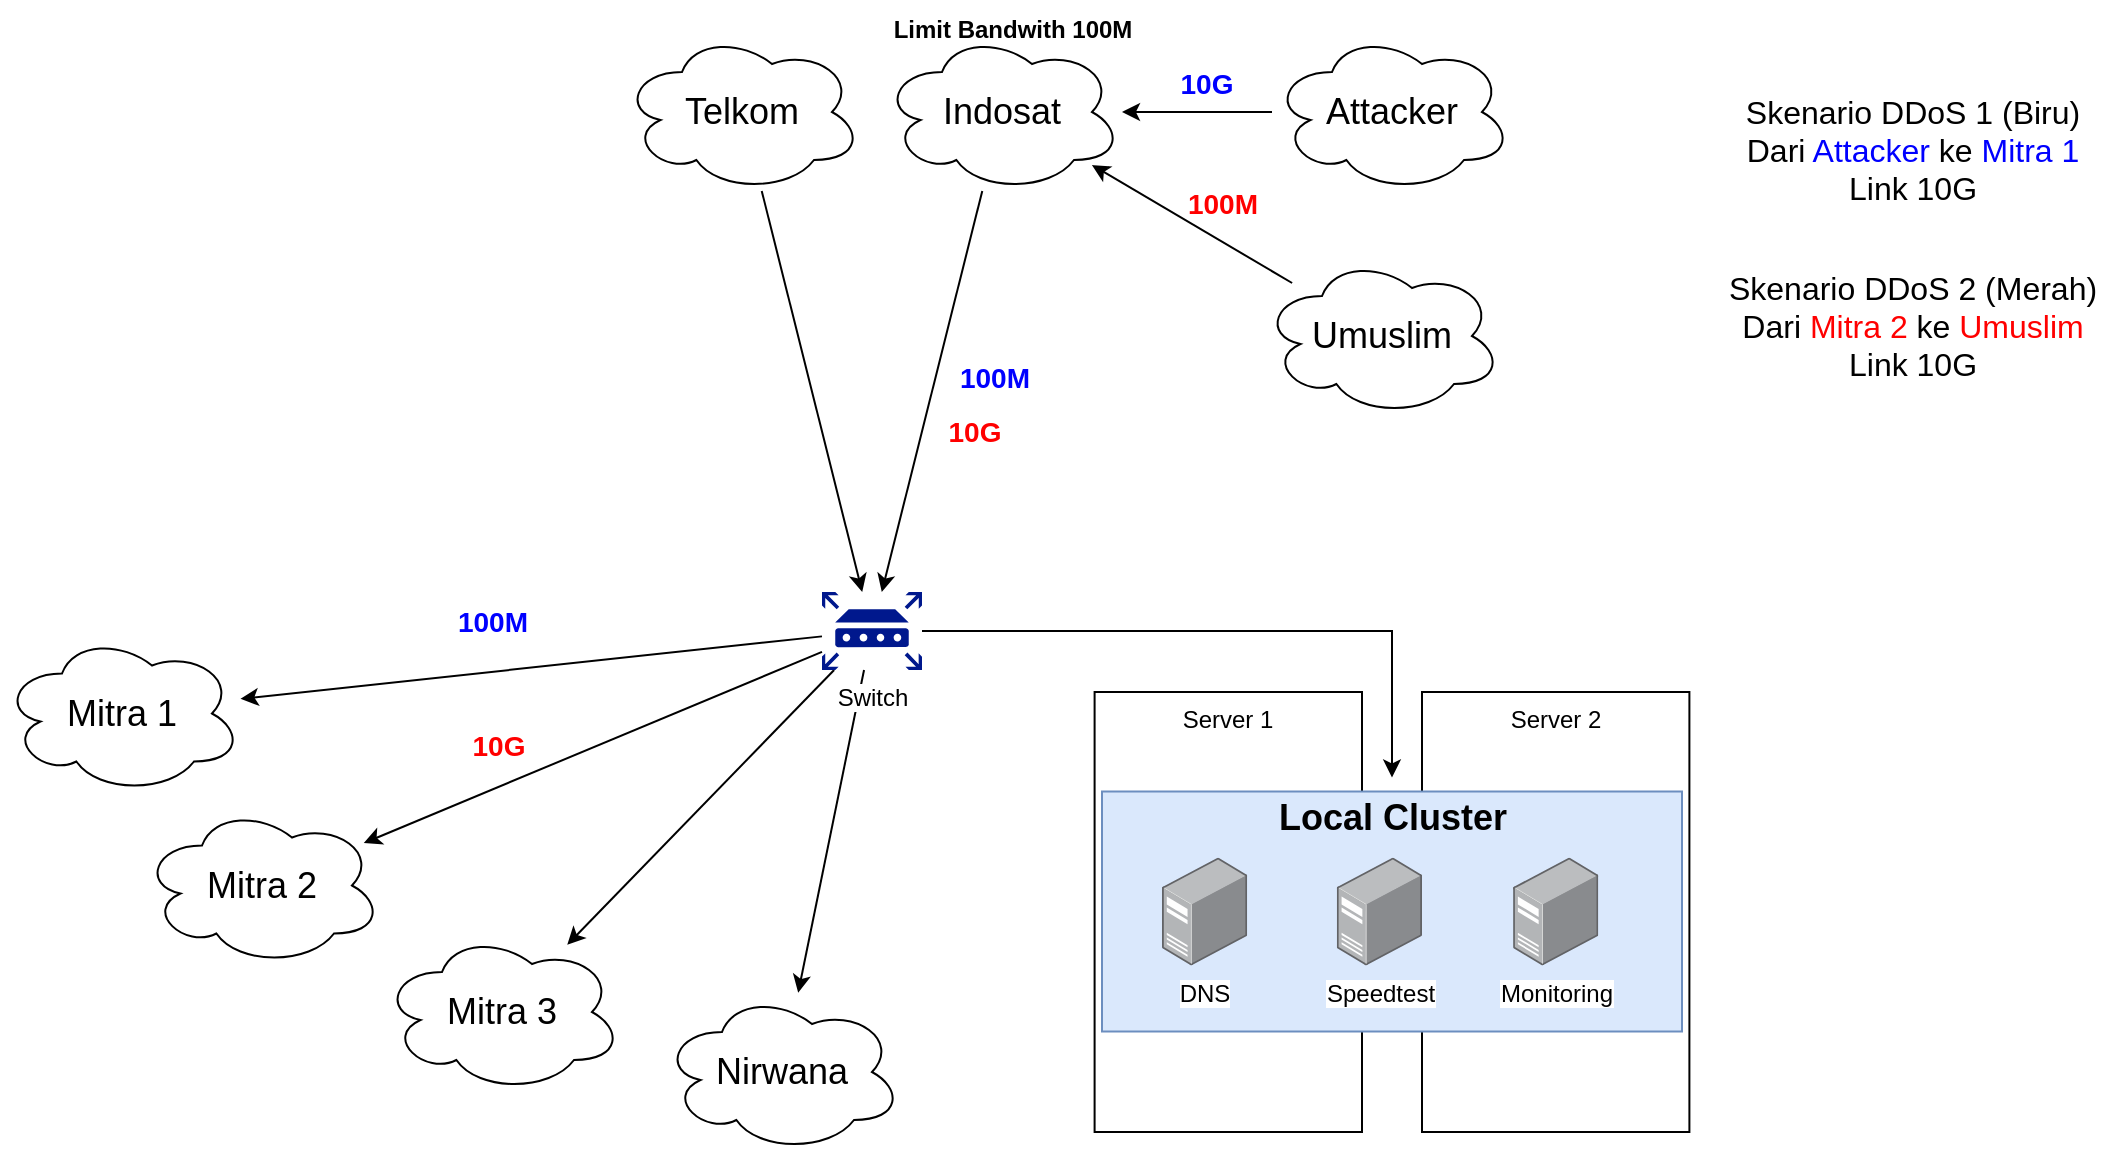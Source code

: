 <mxfile version="22.1.21" type="github" pages="4">
  <diagram name="Limit di Indosat" id="c37626ed-c26b-45fb-9056-f9ebc6bb27b6">
    <mxGraphModel dx="1386" dy="769" grid="1" gridSize="10" guides="1" tooltips="1" connect="1" arrows="1" fold="1" page="1" pageScale="1" pageWidth="1100" pageHeight="850" background="none" math="0" shadow="0">
      <root>
        <mxCell id="0" />
        <mxCell id="1" parent="0" />
        <mxCell id="oPpTGaBK3eML1RU4eXCe-38" style="rounded=0;orthogonalLoop=1;jettySize=auto;html=1;" edge="1" parent="1" source="BkrvlZMmECzdVpxc1S5i-1" target="BkrvlZMmECzdVpxc1S5i-7">
          <mxGeometry relative="1" as="geometry">
            <mxPoint x="457.609" y="288" as="targetPoint" />
          </mxGeometry>
        </mxCell>
        <mxCell id="BkrvlZMmECzdVpxc1S5i-1" value="&lt;font style=&quot;font-size: 18px;&quot;&gt;Telkom&lt;/font&gt;" style="ellipse;shape=cloud;whiteSpace=wrap;html=1;" parent="1" vertex="1">
          <mxGeometry x="340" y="125" width="120" height="80" as="geometry" />
        </mxCell>
        <mxCell id="oPpTGaBK3eML1RU4eXCe-39" style="rounded=0;orthogonalLoop=1;jettySize=auto;html=1;" edge="1" parent="1" source="BkrvlZMmECzdVpxc1S5i-2" target="BkrvlZMmECzdVpxc1S5i-7">
          <mxGeometry relative="1" as="geometry">
            <mxPoint x="472.391" y="288" as="targetPoint" />
          </mxGeometry>
        </mxCell>
        <mxCell id="BkrvlZMmECzdVpxc1S5i-2" value="&lt;font style=&quot;font-size: 18px;&quot;&gt;Indosat&lt;/font&gt;" style="ellipse;shape=cloud;whiteSpace=wrap;html=1;align=center;" parent="1" vertex="1">
          <mxGeometry x="470" y="125" width="120" height="80" as="geometry" />
        </mxCell>
        <mxCell id="oPpTGaBK3eML1RU4eXCe-28" style="edgeStyle=orthogonalEdgeStyle;rounded=0;orthogonalLoop=1;jettySize=auto;html=1;" edge="1" parent="1" source="BkrvlZMmECzdVpxc1S5i-7" target="BkrvlZMmECzdVpxc1S5i-24">
          <mxGeometry relative="1" as="geometry" />
        </mxCell>
        <mxCell id="oPpTGaBK3eML1RU4eXCe-29" style="rounded=0;orthogonalLoop=1;jettySize=auto;html=1;" edge="1" parent="1" source="BkrvlZMmECzdVpxc1S5i-7" target="BkrvlZMmECzdVpxc1S5i-25">
          <mxGeometry relative="1" as="geometry" />
        </mxCell>
        <mxCell id="oPpTGaBK3eML1RU4eXCe-30" style="rounded=0;orthogonalLoop=1;jettySize=auto;html=1;" edge="1" parent="1" source="BkrvlZMmECzdVpxc1S5i-7" target="oPpTGaBK3eML1RU4eXCe-1">
          <mxGeometry relative="1" as="geometry" />
        </mxCell>
        <mxCell id="oPpTGaBK3eML1RU4eXCe-31" style="rounded=0;orthogonalLoop=1;jettySize=auto;html=1;" edge="1" parent="1" source="BkrvlZMmECzdVpxc1S5i-7" target="BkrvlZMmECzdVpxc1S5i-26">
          <mxGeometry relative="1" as="geometry" />
        </mxCell>
        <mxCell id="oPpTGaBK3eML1RU4eXCe-32" style="rounded=0;orthogonalLoop=1;jettySize=auto;html=1;curved=0;" edge="1" parent="1" source="BkrvlZMmECzdVpxc1S5i-7">
          <mxGeometry relative="1" as="geometry">
            <mxPoint x="149.246" y="458.43" as="targetPoint" />
          </mxGeometry>
        </mxCell>
        <mxCell id="BkrvlZMmECzdVpxc1S5i-7" value="Switch" style="sketch=0;aspect=fixed;pointerEvents=1;shadow=0;dashed=0;html=1;strokeColor=none;labelPosition=center;verticalLabelPosition=bottom;verticalAlign=top;align=center;fillColor=#00188D;shape=mxgraph.mscae.enterprise.router;labelBackgroundColor=default;" parent="1" vertex="1">
          <mxGeometry x="440" y="405" width="50" height="39" as="geometry" />
        </mxCell>
        <mxCell id="BkrvlZMmECzdVpxc1S5i-25" value="&lt;font style=&quot;font-size: 18px;&quot;&gt;Nirwana&lt;/font&gt;" style="ellipse;shape=cloud;whiteSpace=wrap;html=1;" parent="1" vertex="1">
          <mxGeometry x="360" y="605" width="120" height="80" as="geometry" />
        </mxCell>
        <mxCell id="BkrvlZMmECzdVpxc1S5i-26" value="&lt;font style=&quot;font-size: 18px;&quot;&gt;Mitra 2&lt;/font&gt;" style="ellipse;shape=cloud;whiteSpace=wrap;html=1;" parent="1" vertex="1">
          <mxGeometry x="100" y="511.75" width="120" height="80" as="geometry" />
        </mxCell>
        <mxCell id="BkrvlZMmECzdVpxc1S5i-27" value="&lt;font style=&quot;font-size: 18px;&quot;&gt;Mitra 1&lt;/font&gt;" style="ellipse;shape=cloud;whiteSpace=wrap;html=1;" parent="1" vertex="1">
          <mxGeometry x="30" y="425.75" width="120" height="80" as="geometry" />
        </mxCell>
        <mxCell id="oPpTGaBK3eML1RU4eXCe-1" value="&lt;font style=&quot;font-size: 18px;&quot;&gt;Mitra 3&lt;/font&gt;" style="ellipse;shape=cloud;whiteSpace=wrap;html=1;" vertex="1" parent="1">
          <mxGeometry x="220" y="575" width="120" height="80" as="geometry" />
        </mxCell>
        <mxCell id="oPpTGaBK3eML1RU4eXCe-14" value="" style="group" vertex="1" connectable="0" parent="1">
          <mxGeometry x="576.3" y="455" width="297.4" height="220" as="geometry" />
        </mxCell>
        <mxCell id="oPpTGaBK3eML1RU4eXCe-4" value="Server 2" style="rounded=0;whiteSpace=wrap;html=1;verticalAlign=top;" vertex="1" parent="oPpTGaBK3eML1RU4eXCe-14">
          <mxGeometry x="163.7" width="133.7" height="220" as="geometry" />
        </mxCell>
        <mxCell id="oPpTGaBK3eML1RU4eXCe-3" value="Server 1" style="rounded=0;whiteSpace=wrap;html=1;verticalAlign=top;" vertex="1" parent="oPpTGaBK3eML1RU4eXCe-14">
          <mxGeometry width="133.7" height="220" as="geometry" />
        </mxCell>
        <mxCell id="oPpTGaBK3eML1RU4eXCe-12" value="" style="group" vertex="1" connectable="0" parent="oPpTGaBK3eML1RU4eXCe-14">
          <mxGeometry x="3.7" y="49.75" width="290" height="120" as="geometry" />
        </mxCell>
        <mxCell id="oPpTGaBK3eML1RU4eXCe-5" value="" style="rounded=0;whiteSpace=wrap;html=1;labelBackgroundColor=none;fillColor=#dae8fc;strokeColor=#6c8ebf;" vertex="1" parent="oPpTGaBK3eML1RU4eXCe-12">
          <mxGeometry width="290" height="120" as="geometry" />
        </mxCell>
        <mxCell id="BkrvlZMmECzdVpxc1S5i-17" value="DNS" style="image;points=[];aspect=fixed;html=1;align=center;shadow=0;dashed=0;image=img/lib/allied_telesis/computer_and_terminals/Server_Desktop.svg;labelBackgroundColor=default;" parent="oPpTGaBK3eML1RU4eXCe-12" vertex="1">
          <mxGeometry x="30" y="33" width="42.6" height="54" as="geometry" />
        </mxCell>
        <mxCell id="BkrvlZMmECzdVpxc1S5i-18" value="Speedtest" style="image;points=[];aspect=fixed;html=1;align=center;shadow=0;dashed=0;image=img/lib/allied_telesis/computer_and_terminals/Server_Desktop.svg;labelBackgroundColor=default;" parent="oPpTGaBK3eML1RU4eXCe-12" vertex="1">
          <mxGeometry x="117.4" y="33" width="42.6" height="54" as="geometry" />
        </mxCell>
        <mxCell id="BkrvlZMmECzdVpxc1S5i-32" value="Monitoring" style="image;points=[];aspect=fixed;html=1;align=center;shadow=0;dashed=0;image=img/lib/allied_telesis/computer_and_terminals/Server_Desktop.svg;labelBackgroundColor=default;" parent="oPpTGaBK3eML1RU4eXCe-12" vertex="1">
          <mxGeometry x="205.55" y="33" width="42.6" height="54" as="geometry" />
        </mxCell>
        <mxCell id="BkrvlZMmECzdVpxc1S5i-24" value="&lt;div style=&quot;font-size: 18px;&quot;&gt;Local Cluster&lt;/div&gt;" style="text;html=1;align=center;verticalAlign=middle;resizable=0;points=[];autosize=1;strokeColor=none;fillColor=none;fontSize=18;fontStyle=1" parent="oPpTGaBK3eML1RU4eXCe-12" vertex="1">
          <mxGeometry x="75" y="-7" width="140" height="40" as="geometry" />
        </mxCell>
        <mxCell id="oPpTGaBK3eML1RU4eXCe-43" style="rounded=0;orthogonalLoop=1;jettySize=auto;html=1;" edge="1" parent="1" source="oPpTGaBK3eML1RU4eXCe-35" target="BkrvlZMmECzdVpxc1S5i-2">
          <mxGeometry relative="1" as="geometry" />
        </mxCell>
        <mxCell id="oPpTGaBK3eML1RU4eXCe-35" value="&lt;span style=&quot;font-size: 18px;&quot;&gt;Umuslim&lt;/span&gt;" style="ellipse;shape=cloud;whiteSpace=wrap;html=1;align=center;" vertex="1" parent="1">
          <mxGeometry x="660" y="237" width="120" height="80" as="geometry" />
        </mxCell>
        <mxCell id="oPpTGaBK3eML1RU4eXCe-40" value="Skenario DDoS 1 (Biru)&lt;br style=&quot;font-size: 16px;&quot;&gt;Dari &lt;font color=&quot;#0000ff&quot; style=&quot;font-size: 16px;&quot;&gt;Attacker &lt;/font&gt;ke &lt;font color=&quot;#0000ff&quot; style=&quot;font-size: 16px;&quot;&gt;Mitra 1&lt;/font&gt;&lt;br style=&quot;font-size: 16px;&quot;&gt;Link 10G" style="text;html=1;align=center;verticalAlign=middle;resizable=0;points=[];autosize=1;strokeColor=none;fillColor=none;fontColor=#000000;fontSize=16;" vertex="1" parent="1">
          <mxGeometry x="890" y="149" width="190" height="70" as="geometry" />
        </mxCell>
        <mxCell id="oPpTGaBK3eML1RU4eXCe-42" style="rounded=0;orthogonalLoop=1;jettySize=auto;html=1;" edge="1" parent="1" source="oPpTGaBK3eML1RU4eXCe-41" target="BkrvlZMmECzdVpxc1S5i-2">
          <mxGeometry relative="1" as="geometry" />
        </mxCell>
        <mxCell id="oPpTGaBK3eML1RU4eXCe-41" value="&lt;span style=&quot;font-size: 18px;&quot;&gt;Attacker&lt;/span&gt;" style="ellipse;shape=cloud;whiteSpace=wrap;html=1;align=center;" vertex="1" parent="1">
          <mxGeometry x="665" y="125" width="120" height="80" as="geometry" />
        </mxCell>
        <mxCell id="oPpTGaBK3eML1RU4eXCe-44" value="Limit Bandwith 100M" style="text;html=1;align=center;verticalAlign=middle;resizable=0;points=[];autosize=1;strokeColor=none;fillColor=none;fontStyle=1;fontColor=#000000;" vertex="1" parent="1">
          <mxGeometry x="465" y="109" width="140" height="30" as="geometry" />
        </mxCell>
        <mxCell id="oPpTGaBK3eML1RU4eXCe-45" value="10G" style="text;html=1;align=center;verticalAlign=middle;resizable=0;points=[];autosize=1;strokeColor=none;fillColor=none;fontStyle=1;fontColor=#0000FF;fontSize=14;" vertex="1" parent="1">
          <mxGeometry x="607" y="136" width="50" height="30" as="geometry" />
        </mxCell>
        <mxCell id="oPpTGaBK3eML1RU4eXCe-47" value="100M" style="text;html=1;align=center;verticalAlign=middle;resizable=0;points=[];autosize=1;strokeColor=none;fillColor=none;fontStyle=1;fontColor=#0000FF;fontSize=14;" vertex="1" parent="1">
          <mxGeometry x="496" y="283" width="60" height="30" as="geometry" />
        </mxCell>
        <mxCell id="oPpTGaBK3eML1RU4eXCe-49" value="100M" style="text;html=1;align=center;verticalAlign=middle;resizable=0;points=[];autosize=1;strokeColor=none;fillColor=none;fontStyle=1;fontColor=#0000FF;fontSize=14;" vertex="1" parent="1">
          <mxGeometry x="245" y="405" width="60" height="30" as="geometry" />
        </mxCell>
        <mxCell id="oPpTGaBK3eML1RU4eXCe-50" value="&lt;font color=&quot;#000000&quot; style=&quot;font-size: 16px;&quot;&gt;Skenario DDoS 2 (Merah)&lt;br style=&quot;font-size: 16px;&quot;&gt;Dari &lt;/font&gt;Mitra 2 &lt;font color=&quot;#000000&quot; style=&quot;font-size: 16px;&quot;&gt;ke &lt;/font&gt;Umuslim&lt;br style=&quot;font-size: 16px;&quot;&gt;&lt;font color=&quot;#000000&quot; style=&quot;font-size: 16px;&quot;&gt;Link 10G&lt;/font&gt;" style="text;html=1;align=center;verticalAlign=middle;resizable=0;points=[];autosize=1;strokeColor=none;fillColor=none;fontColor=#FF0000;fontSize=16;" vertex="1" parent="1">
          <mxGeometry x="880" y="237" width="210" height="70" as="geometry" />
        </mxCell>
        <mxCell id="oPpTGaBK3eML1RU4eXCe-51" value="10G" style="text;html=1;align=center;verticalAlign=middle;resizable=0;points=[];autosize=1;strokeColor=none;fillColor=none;fontStyle=1;fontColor=#FF0000;fontSize=14;" vertex="1" parent="1">
          <mxGeometry x="253" y="467" width="50" height="30" as="geometry" />
        </mxCell>
        <mxCell id="oPpTGaBK3eML1RU4eXCe-54" value="10G" style="text;html=1;align=center;verticalAlign=middle;resizable=0;points=[];autosize=1;strokeColor=none;fillColor=none;fontStyle=1;fontColor=#FF0000;fontSize=14;" vertex="1" parent="1">
          <mxGeometry x="491" y="310" width="50" height="30" as="geometry" />
        </mxCell>
        <mxCell id="oPpTGaBK3eML1RU4eXCe-55" value="100M" style="text;html=1;align=center;verticalAlign=middle;resizable=0;points=[];autosize=1;strokeColor=none;fillColor=none;fontStyle=1;fontColor=#FF0000;fontSize=14;" vertex="1" parent="1">
          <mxGeometry x="610" y="196" width="60" height="30" as="geometry" />
        </mxCell>
      </root>
    </mxGraphModel>
  </diagram>
  <diagram name="Limit di Core dan Indosat" id="zq9paqHE8ffZtaMoLrXr">
    <mxGraphModel dx="1386" dy="769" grid="1" gridSize="10" guides="1" tooltips="1" connect="1" arrows="1" fold="1" page="1" pageScale="1" pageWidth="1100" pageHeight="850" background="none" math="0" shadow="0">
      <root>
        <mxCell id="XivIqaK0VBNO0A1KYekP-0" />
        <mxCell id="XivIqaK0VBNO0A1KYekP-1" parent="XivIqaK0VBNO0A1KYekP-0" />
        <mxCell id="XivIqaK0VBNO0A1KYekP-2" style="rounded=0;orthogonalLoop=1;jettySize=auto;html=1;" edge="1" parent="XivIqaK0VBNO0A1KYekP-1" source="XivIqaK0VBNO0A1KYekP-3" target="XivIqaK0VBNO0A1KYekP-26">
          <mxGeometry relative="1" as="geometry" />
        </mxCell>
        <mxCell id="XivIqaK0VBNO0A1KYekP-3" value="&lt;font style=&quot;font-size: 18px;&quot;&gt;Telkom&lt;/font&gt;" style="ellipse;shape=cloud;whiteSpace=wrap;html=1;" vertex="1" parent="XivIqaK0VBNO0A1KYekP-1">
          <mxGeometry x="340" y="96" width="120" height="80" as="geometry" />
        </mxCell>
        <mxCell id="XivIqaK0VBNO0A1KYekP-4" style="rounded=0;orthogonalLoop=1;jettySize=auto;html=1;" edge="1" parent="XivIqaK0VBNO0A1KYekP-1" source="XivIqaK0VBNO0A1KYekP-5" target="XivIqaK0VBNO0A1KYekP-26">
          <mxGeometry relative="1" as="geometry" />
        </mxCell>
        <mxCell id="XivIqaK0VBNO0A1KYekP-5" value="&lt;font style=&quot;font-size: 18px;&quot;&gt;Indosat&lt;/font&gt;" style="ellipse;shape=cloud;whiteSpace=wrap;html=1;align=center;" vertex="1" parent="XivIqaK0VBNO0A1KYekP-1">
          <mxGeometry x="470" y="96" width="120" height="80" as="geometry" />
        </mxCell>
        <mxCell id="XivIqaK0VBNO0A1KYekP-6" style="edgeStyle=orthogonalEdgeStyle;rounded=0;orthogonalLoop=1;jettySize=auto;html=1;" edge="1" parent="XivIqaK0VBNO0A1KYekP-1" source="XivIqaK0VBNO0A1KYekP-11" target="XivIqaK0VBNO0A1KYekP-24">
          <mxGeometry relative="1" as="geometry" />
        </mxCell>
        <mxCell id="XivIqaK0VBNO0A1KYekP-7" style="rounded=0;orthogonalLoop=1;jettySize=auto;html=1;" edge="1" parent="XivIqaK0VBNO0A1KYekP-1" source="XivIqaK0VBNO0A1KYekP-11" target="XivIqaK0VBNO0A1KYekP-12">
          <mxGeometry relative="1" as="geometry" />
        </mxCell>
        <mxCell id="XivIqaK0VBNO0A1KYekP-8" style="rounded=0;orthogonalLoop=1;jettySize=auto;html=1;" edge="1" parent="XivIqaK0VBNO0A1KYekP-1" source="XivIqaK0VBNO0A1KYekP-11" target="XivIqaK0VBNO0A1KYekP-15">
          <mxGeometry relative="1" as="geometry" />
        </mxCell>
        <mxCell id="XivIqaK0VBNO0A1KYekP-9" style="rounded=0;orthogonalLoop=1;jettySize=auto;html=1;" edge="1" parent="XivIqaK0VBNO0A1KYekP-1" source="XivIqaK0VBNO0A1KYekP-11" target="XivIqaK0VBNO0A1KYekP-13">
          <mxGeometry relative="1" as="geometry" />
        </mxCell>
        <mxCell id="XivIqaK0VBNO0A1KYekP-10" style="rounded=0;orthogonalLoop=1;jettySize=auto;html=1;curved=0;" edge="1" parent="XivIqaK0VBNO0A1KYekP-1" source="XivIqaK0VBNO0A1KYekP-11" target="XivIqaK0VBNO0A1KYekP-14">
          <mxGeometry relative="1" as="geometry" />
        </mxCell>
        <mxCell id="XivIqaK0VBNO0A1KYekP-11" value="Switch" style="sketch=0;aspect=fixed;pointerEvents=1;shadow=0;dashed=0;html=1;strokeColor=none;labelPosition=center;verticalLabelPosition=bottom;verticalAlign=top;align=center;fillColor=#00188D;shape=mxgraph.mscae.enterprise.router;labelBackgroundColor=default;" vertex="1" parent="XivIqaK0VBNO0A1KYekP-1">
          <mxGeometry x="440" y="450" width="50" height="39" as="geometry" />
        </mxCell>
        <mxCell id="XivIqaK0VBNO0A1KYekP-12" value="&lt;font style=&quot;font-size: 18px;&quot;&gt;Nirwana&lt;/font&gt;" style="ellipse;shape=cloud;whiteSpace=wrap;html=1;" vertex="1" parent="XivIqaK0VBNO0A1KYekP-1">
          <mxGeometry x="360" y="650" width="120" height="80" as="geometry" />
        </mxCell>
        <mxCell id="XivIqaK0VBNO0A1KYekP-13" value="&lt;font style=&quot;font-size: 18px;&quot;&gt;Mitra 2&lt;/font&gt;" style="ellipse;shape=cloud;whiteSpace=wrap;html=1;" vertex="1" parent="XivIqaK0VBNO0A1KYekP-1">
          <mxGeometry x="100" y="556.75" width="120" height="80" as="geometry" />
        </mxCell>
        <mxCell id="XivIqaK0VBNO0A1KYekP-14" value="&lt;font style=&quot;font-size: 18px;&quot;&gt;Mitra 1&lt;/font&gt;" style="ellipse;shape=cloud;whiteSpace=wrap;html=1;" vertex="1" parent="XivIqaK0VBNO0A1KYekP-1">
          <mxGeometry x="30" y="469.75" width="120" height="80" as="geometry" />
        </mxCell>
        <mxCell id="XivIqaK0VBNO0A1KYekP-15" value="&lt;font style=&quot;font-size: 18px;&quot;&gt;Mitra 3&lt;/font&gt;" style="ellipse;shape=cloud;whiteSpace=wrap;html=1;" vertex="1" parent="XivIqaK0VBNO0A1KYekP-1">
          <mxGeometry x="220" y="620" width="120" height="80" as="geometry" />
        </mxCell>
        <mxCell id="XivIqaK0VBNO0A1KYekP-16" value="" style="group" vertex="1" connectable="0" parent="XivIqaK0VBNO0A1KYekP-1">
          <mxGeometry x="576.3" y="500" width="297.4" height="220" as="geometry" />
        </mxCell>
        <mxCell id="XivIqaK0VBNO0A1KYekP-17" value="Server 2" style="rounded=0;whiteSpace=wrap;html=1;verticalAlign=top;" vertex="1" parent="XivIqaK0VBNO0A1KYekP-16">
          <mxGeometry x="163.7" width="133.7" height="220" as="geometry" />
        </mxCell>
        <mxCell id="XivIqaK0VBNO0A1KYekP-18" value="Server 1" style="rounded=0;whiteSpace=wrap;html=1;verticalAlign=top;" vertex="1" parent="XivIqaK0VBNO0A1KYekP-16">
          <mxGeometry width="133.7" height="220" as="geometry" />
        </mxCell>
        <mxCell id="XivIqaK0VBNO0A1KYekP-19" value="" style="group" vertex="1" connectable="0" parent="XivIqaK0VBNO0A1KYekP-16">
          <mxGeometry x="3.7" y="49.75" width="290" height="120" as="geometry" />
        </mxCell>
        <mxCell id="XivIqaK0VBNO0A1KYekP-20" value="" style="rounded=0;whiteSpace=wrap;html=1;labelBackgroundColor=none;fillColor=#dae8fc;strokeColor=#6c8ebf;" vertex="1" parent="XivIqaK0VBNO0A1KYekP-19">
          <mxGeometry width="290" height="120" as="geometry" />
        </mxCell>
        <mxCell id="XivIqaK0VBNO0A1KYekP-21" value="DNS" style="image;points=[];aspect=fixed;html=1;align=center;shadow=0;dashed=0;image=img/lib/allied_telesis/computer_and_terminals/Server_Desktop.svg;labelBackgroundColor=default;" vertex="1" parent="XivIqaK0VBNO0A1KYekP-19">
          <mxGeometry x="30" y="33" width="42.6" height="54" as="geometry" />
        </mxCell>
        <mxCell id="XivIqaK0VBNO0A1KYekP-22" value="Speedtest" style="image;points=[];aspect=fixed;html=1;align=center;shadow=0;dashed=0;image=img/lib/allied_telesis/computer_and_terminals/Server_Desktop.svg;labelBackgroundColor=default;" vertex="1" parent="XivIqaK0VBNO0A1KYekP-19">
          <mxGeometry x="117.4" y="33" width="42.6" height="54" as="geometry" />
        </mxCell>
        <mxCell id="XivIqaK0VBNO0A1KYekP-23" value="Monitoring" style="image;points=[];aspect=fixed;html=1;align=center;shadow=0;dashed=0;image=img/lib/allied_telesis/computer_and_terminals/Server_Desktop.svg;labelBackgroundColor=default;" vertex="1" parent="XivIqaK0VBNO0A1KYekP-19">
          <mxGeometry x="205.55" y="33" width="42.6" height="54" as="geometry" />
        </mxCell>
        <mxCell id="XivIqaK0VBNO0A1KYekP-24" value="&lt;div style=&quot;font-size: 18px;&quot;&gt;Local Cluster&lt;/div&gt;" style="text;html=1;align=center;verticalAlign=middle;resizable=0;points=[];autosize=1;strokeColor=none;fillColor=none;fontSize=18;fontStyle=1" vertex="1" parent="XivIqaK0VBNO0A1KYekP-19">
          <mxGeometry x="75" y="-7" width="140" height="40" as="geometry" />
        </mxCell>
        <mxCell id="XivIqaK0VBNO0A1KYekP-25" style="rounded=0;orthogonalLoop=1;jettySize=auto;html=1;" edge="1" parent="XivIqaK0VBNO0A1KYekP-1" source="XivIqaK0VBNO0A1KYekP-26" target="XivIqaK0VBNO0A1KYekP-11">
          <mxGeometry relative="1" as="geometry" />
        </mxCell>
        <mxCell id="XivIqaK0VBNO0A1KYekP-26" value="Core" style="sketch=0;aspect=fixed;pointerEvents=1;shadow=0;dashed=0;html=1;strokeColor=none;labelPosition=center;verticalLabelPosition=bottom;verticalAlign=top;align=center;fillColor=#00188D;shape=mxgraph.mscae.enterprise.router;labelBackgroundColor=default;" vertex="1" parent="XivIqaK0VBNO0A1KYekP-1">
          <mxGeometry x="440" y="288" width="50" height="39" as="geometry" />
        </mxCell>
        <mxCell id="XivIqaK0VBNO0A1KYekP-27" style="rounded=0;orthogonalLoop=1;jettySize=auto;html=1;" edge="1" parent="XivIqaK0VBNO0A1KYekP-1" source="XivIqaK0VBNO0A1KYekP-28" target="XivIqaK0VBNO0A1KYekP-5">
          <mxGeometry relative="1" as="geometry" />
        </mxCell>
        <mxCell id="XivIqaK0VBNO0A1KYekP-28" value="&lt;span style=&quot;font-size: 18px;&quot;&gt;Umuslim&lt;/span&gt;" style="ellipse;shape=cloud;whiteSpace=wrap;html=1;align=center;" vertex="1" parent="XivIqaK0VBNO0A1KYekP-1">
          <mxGeometry x="660" y="208" width="120" height="80" as="geometry" />
        </mxCell>
        <mxCell id="XivIqaK0VBNO0A1KYekP-29" value="Skenario DDoS 1 (Biru)&lt;br style=&quot;font-size: 16px;&quot;&gt;Dari &lt;font color=&quot;#0000ff&quot; style=&quot;font-size: 16px;&quot;&gt;Attacker &lt;/font&gt;ke &lt;font color=&quot;#0000ff&quot; style=&quot;font-size: 16px;&quot;&gt;Mitra 1&lt;/font&gt;&lt;br style=&quot;font-size: 16px;&quot;&gt;Link 10G" style="text;html=1;align=center;verticalAlign=middle;resizable=0;points=[];autosize=1;strokeColor=none;fillColor=none;fontColor=#000000;fontSize=16;" vertex="1" parent="XivIqaK0VBNO0A1KYekP-1">
          <mxGeometry x="890" y="120" width="190" height="70" as="geometry" />
        </mxCell>
        <mxCell id="XivIqaK0VBNO0A1KYekP-30" style="rounded=0;orthogonalLoop=1;jettySize=auto;html=1;" edge="1" parent="XivIqaK0VBNO0A1KYekP-1" source="XivIqaK0VBNO0A1KYekP-31" target="XivIqaK0VBNO0A1KYekP-5">
          <mxGeometry relative="1" as="geometry" />
        </mxCell>
        <mxCell id="XivIqaK0VBNO0A1KYekP-31" value="&lt;span style=&quot;font-size: 18px;&quot;&gt;Attacker&lt;/span&gt;" style="ellipse;shape=cloud;whiteSpace=wrap;html=1;align=center;" vertex="1" parent="XivIqaK0VBNO0A1KYekP-1">
          <mxGeometry x="665" y="96" width="120" height="80" as="geometry" />
        </mxCell>
        <mxCell id="XivIqaK0VBNO0A1KYekP-32" value="Limit Bandwith 100M" style="text;html=1;align=center;verticalAlign=middle;resizable=0;points=[];autosize=1;strokeColor=none;fillColor=none;fontStyle=1;fontColor=#000000;" vertex="1" parent="XivIqaK0VBNO0A1KYekP-1">
          <mxGeometry x="464" y="78" width="140" height="30" as="geometry" />
        </mxCell>
        <mxCell id="XivIqaK0VBNO0A1KYekP-33" value="10G" style="text;html=1;align=center;verticalAlign=middle;resizable=0;points=[];autosize=1;strokeColor=none;fillColor=none;fontStyle=1;fontColor=#0000FF;fontSize=14;" vertex="1" parent="XivIqaK0VBNO0A1KYekP-1">
          <mxGeometry x="607" y="107" width="50" height="30" as="geometry" />
        </mxCell>
        <mxCell id="XivIqaK0VBNO0A1KYekP-34" value="100M" style="text;html=1;align=center;verticalAlign=middle;resizable=0;points=[];autosize=1;strokeColor=none;fillColor=none;fontStyle=1;fontColor=#0000FF;fontSize=14;" vertex="1" parent="XivIqaK0VBNO0A1KYekP-1">
          <mxGeometry x="500" y="200" width="60" height="30" as="geometry" />
        </mxCell>
        <mxCell id="XivIqaK0VBNO0A1KYekP-35" value="100M" style="text;html=1;align=center;verticalAlign=middle;resizable=0;points=[];autosize=1;strokeColor=none;fillColor=none;fontStyle=1;fontColor=#0000FF;fontSize=14;" vertex="1" parent="XivIqaK0VBNO0A1KYekP-1">
          <mxGeometry x="460" y="360" width="60" height="30" as="geometry" />
        </mxCell>
        <mxCell id="XivIqaK0VBNO0A1KYekP-36" value="100M" style="text;html=1;align=center;verticalAlign=middle;resizable=0;points=[];autosize=1;strokeColor=none;fillColor=none;fontStyle=1;fontColor=#0000FF;fontSize=14;" vertex="1" parent="XivIqaK0VBNO0A1KYekP-1">
          <mxGeometry x="245" y="450" width="60" height="30" as="geometry" />
        </mxCell>
        <mxCell id="XivIqaK0VBNO0A1KYekP-37" value="&lt;font color=&quot;#000000&quot; style=&quot;font-size: 16px;&quot;&gt;Skenario DDoS 2 (Merah)&lt;br style=&quot;font-size: 16px;&quot;&gt;Dari &lt;/font&gt;Mitra 2 &lt;font color=&quot;#000000&quot; style=&quot;font-size: 16px;&quot;&gt;ke &lt;/font&gt;Umuslim&lt;br style=&quot;font-size: 16px;&quot;&gt;&lt;font color=&quot;#000000&quot; style=&quot;font-size: 16px;&quot;&gt;Link 10G&lt;/font&gt;" style="text;html=1;align=center;verticalAlign=middle;resizable=0;points=[];autosize=1;strokeColor=none;fillColor=none;fontColor=#FF0000;fontSize=16;" vertex="1" parent="XivIqaK0VBNO0A1KYekP-1">
          <mxGeometry x="880" y="208" width="210" height="70" as="geometry" />
        </mxCell>
        <mxCell id="XivIqaK0VBNO0A1KYekP-38" value="10G" style="text;html=1;align=center;verticalAlign=middle;resizable=0;points=[];autosize=1;strokeColor=none;fillColor=none;fontStyle=1;fontColor=#FF0000;fontSize=14;" vertex="1" parent="XivIqaK0VBNO0A1KYekP-1">
          <mxGeometry x="252" y="515" width="50" height="30" as="geometry" />
        </mxCell>
        <mxCell id="XivIqaK0VBNO0A1KYekP-39" value="10G" style="text;html=1;align=center;verticalAlign=middle;resizable=0;points=[];autosize=1;strokeColor=none;fillColor=none;fontStyle=1;fontColor=#FF0000;fontSize=14;" vertex="1" parent="XivIqaK0VBNO0A1KYekP-1">
          <mxGeometry x="462" y="383" width="50" height="30" as="geometry" />
        </mxCell>
        <mxCell id="XivIqaK0VBNO0A1KYekP-40" value="100M" style="text;html=1;align=center;verticalAlign=middle;resizable=0;points=[];autosize=1;strokeColor=none;fillColor=none;fontStyle=1;fontColor=#FF0000;fontSize=14;" vertex="1" parent="XivIqaK0VBNO0A1KYekP-1">
          <mxGeometry x="497" y="222" width="60" height="30" as="geometry" />
        </mxCell>
        <mxCell id="XivIqaK0VBNO0A1KYekP-41" value="100M" style="text;html=1;align=center;verticalAlign=middle;resizable=0;points=[];autosize=1;strokeColor=none;fillColor=none;fontStyle=1;fontColor=#FF0000;fontSize=14;" vertex="1" parent="XivIqaK0VBNO0A1KYekP-1">
          <mxGeometry x="610" y="167" width="60" height="30" as="geometry" />
        </mxCell>
        <mxCell id="AaQxUhjnXCRwoQY31rXA-0" value="Limit Bandwith 100M" style="text;html=1;align=center;verticalAlign=middle;resizable=0;points=[];autosize=1;strokeColor=none;fillColor=none;fontStyle=1;fontColor=#000000;labelBackgroundColor=default;" vertex="1" parent="XivIqaK0VBNO0A1KYekP-1">
          <mxGeometry x="395" y="252" width="140" height="30" as="geometry" />
        </mxCell>
      </root>
    </mxGraphModel>
  </diagram>
  <diagram name="Edge" id="Kyqvqx2GjlxFbZ1qqgxF">
    <mxGraphModel dx="1386" dy="769" grid="1" gridSize="10" guides="1" tooltips="1" connect="1" arrows="1" fold="1" page="1" pageScale="1" pageWidth="1100" pageHeight="850" background="none" math="0" shadow="0">
      <root>
        <mxCell id="--azSBsd09tLa3iYy8j7-0" />
        <mxCell id="--azSBsd09tLa3iYy8j7-1" parent="--azSBsd09tLa3iYy8j7-0" />
        <mxCell id="--azSBsd09tLa3iYy8j7-2" style="rounded=0;orthogonalLoop=1;jettySize=auto;html=1;" edge="1" parent="--azSBsd09tLa3iYy8j7-1" source="--azSBsd09tLa3iYy8j7-3" target="--azSBsd09tLa3iYy8j7-11">
          <mxGeometry relative="1" as="geometry">
            <mxPoint x="457.609" y="288" as="targetPoint" />
          </mxGeometry>
        </mxCell>
        <mxCell id="--azSBsd09tLa3iYy8j7-3" value="&lt;font style=&quot;font-size: 18px;&quot;&gt;Telkom&lt;/font&gt;" style="ellipse;shape=cloud;whiteSpace=wrap;html=1;" vertex="1" parent="--azSBsd09tLa3iYy8j7-1">
          <mxGeometry x="340" y="96" width="120" height="80" as="geometry" />
        </mxCell>
        <mxCell id="--azSBsd09tLa3iYy8j7-4" style="rounded=0;orthogonalLoop=1;jettySize=auto;html=1;" edge="1" parent="--azSBsd09tLa3iYy8j7-1" source="--azSBsd09tLa3iYy8j7-5" target="--azSBsd09tLa3iYy8j7-11">
          <mxGeometry relative="1" as="geometry">
            <mxPoint x="472.391" y="288" as="targetPoint" />
          </mxGeometry>
        </mxCell>
        <mxCell id="--azSBsd09tLa3iYy8j7-5" value="&lt;font style=&quot;font-size: 18px;&quot;&gt;Indosat&lt;/font&gt;" style="ellipse;shape=cloud;whiteSpace=wrap;html=1;align=center;" vertex="1" parent="--azSBsd09tLa3iYy8j7-1">
          <mxGeometry x="470" y="96" width="120" height="80" as="geometry" />
        </mxCell>
        <mxCell id="--azSBsd09tLa3iYy8j7-6" style="edgeStyle=orthogonalEdgeStyle;rounded=0;orthogonalLoop=1;jettySize=auto;html=1;" edge="1" parent="--azSBsd09tLa3iYy8j7-1" source="--azSBsd09tLa3iYy8j7-11" target="--azSBsd09tLa3iYy8j7-24">
          <mxGeometry relative="1" as="geometry" />
        </mxCell>
        <mxCell id="--azSBsd09tLa3iYy8j7-7" style="rounded=0;orthogonalLoop=1;jettySize=auto;html=1;" edge="1" parent="--azSBsd09tLa3iYy8j7-1" source="--azSBsd09tLa3iYy8j7-11" target="--azSBsd09tLa3iYy8j7-12">
          <mxGeometry relative="1" as="geometry" />
        </mxCell>
        <mxCell id="--azSBsd09tLa3iYy8j7-8" style="rounded=0;orthogonalLoop=1;jettySize=auto;html=1;" edge="1" parent="--azSBsd09tLa3iYy8j7-1" source="--azSBsd09tLa3iYy8j7-11" target="--azSBsd09tLa3iYy8j7-15">
          <mxGeometry relative="1" as="geometry" />
        </mxCell>
        <mxCell id="--azSBsd09tLa3iYy8j7-9" style="rounded=0;orthogonalLoop=1;jettySize=auto;html=1;" edge="1" parent="--azSBsd09tLa3iYy8j7-1" source="--azSBsd09tLa3iYy8j7-11" target="--azSBsd09tLa3iYy8j7-13">
          <mxGeometry relative="1" as="geometry" />
        </mxCell>
        <mxCell id="--azSBsd09tLa3iYy8j7-10" style="rounded=0;orthogonalLoop=1;jettySize=auto;html=1;curved=0;" edge="1" parent="--azSBsd09tLa3iYy8j7-1" source="--azSBsd09tLa3iYy8j7-11" target="--azSBsd09tLa3iYy8j7-14">
          <mxGeometry relative="1" as="geometry" />
        </mxCell>
        <mxCell id="--azSBsd09tLa3iYy8j7-11" value="Lenovo" style="sketch=0;aspect=fixed;pointerEvents=1;shadow=0;dashed=0;html=1;strokeColor=none;labelPosition=center;verticalLabelPosition=bottom;verticalAlign=top;align=center;fillColor=#00188D;shape=mxgraph.mscae.enterprise.router;labelBackgroundColor=default;" vertex="1" parent="--azSBsd09tLa3iYy8j7-1">
          <mxGeometry x="440" y="367" width="50" height="39" as="geometry" />
        </mxCell>
        <mxCell id="--azSBsd09tLa3iYy8j7-12" value="&lt;font style=&quot;font-size: 18px;&quot;&gt;Nirwana&lt;/font&gt;" style="ellipse;shape=cloud;whiteSpace=wrap;html=1;" vertex="1" parent="--azSBsd09tLa3iYy8j7-1">
          <mxGeometry x="360" y="567" width="120" height="80" as="geometry" />
        </mxCell>
        <mxCell id="--azSBsd09tLa3iYy8j7-13" value="&lt;font style=&quot;font-size: 18px;&quot;&gt;Mitra 2&lt;/font&gt;" style="ellipse;shape=cloud;whiteSpace=wrap;html=1;" vertex="1" parent="--azSBsd09tLa3iYy8j7-1">
          <mxGeometry x="100" y="473.75" width="120" height="80" as="geometry" />
        </mxCell>
        <mxCell id="--azSBsd09tLa3iYy8j7-14" value="&lt;font style=&quot;font-size: 18px;&quot;&gt;Mitra 1&lt;/font&gt;" style="ellipse;shape=cloud;whiteSpace=wrap;html=1;" vertex="1" parent="--azSBsd09tLa3iYy8j7-1">
          <mxGeometry x="30" y="386.75" width="120" height="80" as="geometry" />
        </mxCell>
        <mxCell id="--azSBsd09tLa3iYy8j7-15" value="&lt;font style=&quot;font-size: 18px;&quot;&gt;Mitra 3&lt;/font&gt;" style="ellipse;shape=cloud;whiteSpace=wrap;html=1;" vertex="1" parent="--azSBsd09tLa3iYy8j7-1">
          <mxGeometry x="220" y="537" width="120" height="80" as="geometry" />
        </mxCell>
        <mxCell id="--azSBsd09tLa3iYy8j7-16" value="" style="group" vertex="1" connectable="0" parent="--azSBsd09tLa3iYy8j7-1">
          <mxGeometry x="576.3" y="417" width="297.4" height="220" as="geometry" />
        </mxCell>
        <mxCell id="--azSBsd09tLa3iYy8j7-17" value="Server 2" style="rounded=0;whiteSpace=wrap;html=1;verticalAlign=top;" vertex="1" parent="--azSBsd09tLa3iYy8j7-16">
          <mxGeometry x="163.7" width="133.7" height="220" as="geometry" />
        </mxCell>
        <mxCell id="--azSBsd09tLa3iYy8j7-18" value="Server 1" style="rounded=0;whiteSpace=wrap;html=1;verticalAlign=top;" vertex="1" parent="--azSBsd09tLa3iYy8j7-16">
          <mxGeometry width="133.7" height="220" as="geometry" />
        </mxCell>
        <mxCell id="--azSBsd09tLa3iYy8j7-19" value="" style="group" vertex="1" connectable="0" parent="--azSBsd09tLa3iYy8j7-16">
          <mxGeometry x="3.7" y="49.75" width="290" height="120" as="geometry" />
        </mxCell>
        <mxCell id="--azSBsd09tLa3iYy8j7-20" value="" style="rounded=0;whiteSpace=wrap;html=1;labelBackgroundColor=none;fillColor=#dae8fc;strokeColor=#6c8ebf;" vertex="1" parent="--azSBsd09tLa3iYy8j7-19">
          <mxGeometry width="290" height="120" as="geometry" />
        </mxCell>
        <mxCell id="--azSBsd09tLa3iYy8j7-21" value="DNS" style="image;points=[];aspect=fixed;html=1;align=center;shadow=0;dashed=0;image=img/lib/allied_telesis/computer_and_terminals/Server_Desktop.svg;labelBackgroundColor=default;" vertex="1" parent="--azSBsd09tLa3iYy8j7-19">
          <mxGeometry x="30" y="33" width="42.6" height="54" as="geometry" />
        </mxCell>
        <mxCell id="--azSBsd09tLa3iYy8j7-22" value="Speedtest" style="image;points=[];aspect=fixed;html=1;align=center;shadow=0;dashed=0;image=img/lib/allied_telesis/computer_and_terminals/Server_Desktop.svg;labelBackgroundColor=default;" vertex="1" parent="--azSBsd09tLa3iYy8j7-19">
          <mxGeometry x="117.4" y="33" width="42.6" height="54" as="geometry" />
        </mxCell>
        <mxCell id="--azSBsd09tLa3iYy8j7-23" value="Monitoring" style="image;points=[];aspect=fixed;html=1;align=center;shadow=0;dashed=0;image=img/lib/allied_telesis/computer_and_terminals/Server_Desktop.svg;labelBackgroundColor=default;" vertex="1" parent="--azSBsd09tLa3iYy8j7-19">
          <mxGeometry x="205.55" y="33" width="42.6" height="54" as="geometry" />
        </mxCell>
        <mxCell id="--azSBsd09tLa3iYy8j7-24" value="&lt;div style=&quot;font-size: 18px;&quot;&gt;Local Cluster&lt;/div&gt;" style="text;html=1;align=center;verticalAlign=middle;resizable=0;points=[];autosize=1;strokeColor=none;fillColor=none;fontSize=18;fontStyle=1" vertex="1" parent="--azSBsd09tLa3iYy8j7-19">
          <mxGeometry x="75" y="-7" width="140" height="40" as="geometry" />
        </mxCell>
        <mxCell id="--azSBsd09tLa3iYy8j7-27" style="rounded=0;orthogonalLoop=1;jettySize=auto;html=1;" edge="1" parent="--azSBsd09tLa3iYy8j7-1" source="--azSBsd09tLa3iYy8j7-28" target="--azSBsd09tLa3iYy8j7-5">
          <mxGeometry relative="1" as="geometry" />
        </mxCell>
        <mxCell id="--azSBsd09tLa3iYy8j7-28" value="&lt;span style=&quot;font-size: 18px;&quot;&gt;Umuslim&lt;/span&gt;" style="ellipse;shape=cloud;whiteSpace=wrap;html=1;align=center;" vertex="1" parent="--azSBsd09tLa3iYy8j7-1">
          <mxGeometry x="660" y="208" width="120" height="80" as="geometry" />
        </mxCell>
        <mxCell id="--azSBsd09tLa3iYy8j7-29" value="Skenario DDoS 1 (Biru)&lt;br style=&quot;font-size: 16px;&quot;&gt;Dari &lt;font color=&quot;#0000ff&quot; style=&quot;font-size: 16px;&quot;&gt;Attacker &lt;/font&gt;ke &lt;font color=&quot;#0000ff&quot; style=&quot;font-size: 16px;&quot;&gt;Mitra 1&lt;/font&gt;&lt;br style=&quot;font-size: 16px;&quot;&gt;Link 10G" style="text;html=1;align=center;verticalAlign=middle;resizable=0;points=[];autosize=1;strokeColor=none;fillColor=none;fontColor=#000000;fontSize=16;" vertex="1" parent="--azSBsd09tLa3iYy8j7-1">
          <mxGeometry x="890" y="120" width="190" height="70" as="geometry" />
        </mxCell>
        <mxCell id="--azSBsd09tLa3iYy8j7-30" style="rounded=0;orthogonalLoop=1;jettySize=auto;html=1;" edge="1" parent="--azSBsd09tLa3iYy8j7-1" source="--azSBsd09tLa3iYy8j7-31" target="--azSBsd09tLa3iYy8j7-5">
          <mxGeometry relative="1" as="geometry" />
        </mxCell>
        <mxCell id="--azSBsd09tLa3iYy8j7-31" value="&lt;span style=&quot;font-size: 18px;&quot;&gt;Attacker&lt;/span&gt;" style="ellipse;shape=cloud;whiteSpace=wrap;html=1;align=center;" vertex="1" parent="--azSBsd09tLa3iYy8j7-1">
          <mxGeometry x="665" y="96" width="120" height="80" as="geometry" />
        </mxCell>
        <mxCell id="--azSBsd09tLa3iYy8j7-32" value="Limit Bandwith Download 100M" style="text;html=1;align=center;verticalAlign=middle;resizable=0;points=[];autosize=1;strokeColor=none;fillColor=none;fontStyle=1;fontColor=#000000;" vertex="1" parent="--azSBsd09tLa3iYy8j7-1">
          <mxGeometry x="434" y="78" width="200" height="30" as="geometry" />
        </mxCell>
        <mxCell id="--azSBsd09tLa3iYy8j7-33" value="10G" style="text;html=1;align=center;verticalAlign=middle;resizable=0;points=[];autosize=1;strokeColor=none;fillColor=none;fontStyle=1;fontColor=#0000FF;fontSize=14;" vertex="1" parent="--azSBsd09tLa3iYy8j7-1">
          <mxGeometry x="607" y="107" width="50" height="30" as="geometry" />
        </mxCell>
        <mxCell id="--azSBsd09tLa3iYy8j7-34" value="100M" style="text;html=1;align=center;verticalAlign=middle;resizable=0;points=[];autosize=1;strokeColor=none;fillColor=none;fontStyle=1;fontColor=#0000FF;fontSize=14;" vertex="1" parent="--azSBsd09tLa3iYy8j7-1">
          <mxGeometry x="490" y="236" width="60" height="30" as="geometry" />
        </mxCell>
        <mxCell id="--azSBsd09tLa3iYy8j7-36" value="100M" style="text;html=1;align=center;verticalAlign=middle;resizable=0;points=[];autosize=1;strokeColor=none;fillColor=none;fontStyle=1;fontColor=#0000FF;fontSize=14;" vertex="1" parent="--azSBsd09tLa3iYy8j7-1">
          <mxGeometry x="247" y="371.5" width="60" height="30" as="geometry" />
        </mxCell>
        <mxCell id="--azSBsd09tLa3iYy8j7-37" value="&lt;font color=&quot;#000000&quot; style=&quot;font-size: 16px;&quot;&gt;Skenario DDoS 2 (Merah)&lt;br style=&quot;font-size: 16px;&quot;&gt;Dari &lt;/font&gt;Mitra 2 &lt;font color=&quot;#000000&quot; style=&quot;font-size: 16px;&quot;&gt;ke &lt;/font&gt;Umuslim&lt;br style=&quot;font-size: 16px;&quot;&gt;&lt;font color=&quot;#000000&quot; style=&quot;font-size: 16px;&quot;&gt;Link 10G&lt;/font&gt;" style="text;html=1;align=center;verticalAlign=middle;resizable=0;points=[];autosize=1;strokeColor=none;fillColor=none;fontColor=#FF0000;fontSize=16;" vertex="1" parent="--azSBsd09tLa3iYy8j7-1">
          <mxGeometry x="880" y="208" width="210" height="70" as="geometry" />
        </mxCell>
        <mxCell id="--azSBsd09tLa3iYy8j7-38" value="10G" style="text;html=1;align=center;verticalAlign=middle;resizable=0;points=[];autosize=1;strokeColor=none;fillColor=none;fontStyle=1;fontColor=#FF0000;fontSize=14;" vertex="1" parent="--azSBsd09tLa3iYy8j7-1">
          <mxGeometry x="252" y="432" width="50" height="30" as="geometry" />
        </mxCell>
        <mxCell id="--azSBsd09tLa3iYy8j7-40" value="100M" style="text;html=1;align=center;verticalAlign=middle;resizable=0;points=[];autosize=1;strokeColor=none;fillColor=none;fontStyle=1;fontColor=#FF0000;fontSize=14;" vertex="1" parent="--azSBsd09tLa3iYy8j7-1">
          <mxGeometry x="487" y="258" width="60" height="30" as="geometry" />
        </mxCell>
        <mxCell id="--azSBsd09tLa3iYy8j7-41" value="100M" style="text;html=1;align=center;verticalAlign=middle;resizable=0;points=[];autosize=1;strokeColor=none;fillColor=none;fontStyle=1;fontColor=#FF0000;fontSize=14;" vertex="1" parent="--azSBsd09tLa3iYy8j7-1">
          <mxGeometry x="610" y="167" width="60" height="30" as="geometry" />
        </mxCell>
        <mxCell id="5d7r6ZGVPz0Iy3H4YWvn-1" value="Limit Bandwith Upload 100M" style="text;html=1;align=center;verticalAlign=middle;resizable=0;points=[];autosize=1;strokeColor=none;fillColor=none;fontStyle=1;fontColor=#000000;" vertex="1" parent="--azSBsd09tLa3iYy8j7-1">
          <mxGeometry x="370.0" y="320" width="190" height="30" as="geometry" />
        </mxCell>
      </root>
    </mxGraphModel>
  </diagram>
  <diagram name="Final" id="InaOLM_KZeGNMSXDmmch">
    <mxGraphModel dx="1434" dy="907" grid="1" gridSize="10" guides="1" tooltips="1" connect="1" arrows="1" fold="1" page="1" pageScale="1" pageWidth="1100" pageHeight="850" background="none" math="0" shadow="0">
      <root>
        <mxCell id="U_vxb_qKIQLkwh_uipqH-0" />
        <mxCell id="U_vxb_qKIQLkwh_uipqH-1" parent="U_vxb_qKIQLkwh_uipqH-0" />
        <mxCell id="U_vxb_qKIQLkwh_uipqH-2" style="rounded=0;orthogonalLoop=1;jettySize=auto;html=1;" edge="1" parent="U_vxb_qKIQLkwh_uipqH-1" source="U_vxb_qKIQLkwh_uipqH-3" target="U_vxb_qKIQLkwh_uipqH-11">
          <mxGeometry relative="1" as="geometry">
            <mxPoint x="457.609" y="288" as="targetPoint" />
          </mxGeometry>
        </mxCell>
        <mxCell id="U_vxb_qKIQLkwh_uipqH-3" value="&lt;font style=&quot;font-size: 18px;&quot;&gt;Telkom&lt;/font&gt;" style="ellipse;shape=cloud;whiteSpace=wrap;html=1;" vertex="1" parent="U_vxb_qKIQLkwh_uipqH-1">
          <mxGeometry x="680" y="110" width="120" height="80" as="geometry" />
        </mxCell>
        <mxCell id="U_vxb_qKIQLkwh_uipqH-4" style="rounded=0;orthogonalLoop=1;jettySize=auto;html=1;" edge="1" parent="U_vxb_qKIQLkwh_uipqH-1" source="U_vxb_qKIQLkwh_uipqH-5" target="U_vxb_qKIQLkwh_uipqH-11">
          <mxGeometry relative="1" as="geometry">
            <mxPoint x="472.391" y="288" as="targetPoint" />
          </mxGeometry>
        </mxCell>
        <mxCell id="U_vxb_qKIQLkwh_uipqH-5" value="&lt;font style=&quot;font-size: 18px;&quot;&gt;Indosat&lt;/font&gt;" style="ellipse;shape=cloud;whiteSpace=wrap;html=1;align=center;" vertex="1" parent="U_vxb_qKIQLkwh_uipqH-1">
          <mxGeometry x="810" y="110" width="120" height="80" as="geometry" />
        </mxCell>
        <mxCell id="U_vxb_qKIQLkwh_uipqH-7" style="rounded=0;orthogonalLoop=1;jettySize=auto;html=1;" edge="1" parent="U_vxb_qKIQLkwh_uipqH-1" source="U_vxb_qKIQLkwh_uipqH-11" target="U_vxb_qKIQLkwh_uipqH-12">
          <mxGeometry relative="1" as="geometry" />
        </mxCell>
        <mxCell id="U_vxb_qKIQLkwh_uipqH-9" style="rounded=0;orthogonalLoop=1;jettySize=auto;html=1;" edge="1" parent="U_vxb_qKIQLkwh_uipqH-1" source="U_vxb_qKIQLkwh_uipqH-11" target="U_vxb_qKIQLkwh_uipqH-13">
          <mxGeometry relative="1" as="geometry" />
        </mxCell>
        <mxCell id="U_vxb_qKIQLkwh_uipqH-10" style="rounded=0;orthogonalLoop=1;jettySize=auto;html=1;curved=0;" edge="1" parent="U_vxb_qKIQLkwh_uipqH-1" source="U_vxb_qKIQLkwh_uipqH-11" target="U_vxb_qKIQLkwh_uipqH-14">
          <mxGeometry relative="1" as="geometry" />
        </mxCell>
        <mxCell id="E2_EfIQQgcdJctsbrCXg-1" style="edgeStyle=orthogonalEdgeStyle;rounded=0;orthogonalLoop=1;jettySize=auto;html=1;" edge="1" parent="U_vxb_qKIQLkwh_uipqH-1" source="U_vxb_qKIQLkwh_uipqH-11" target="E2_EfIQQgcdJctsbrCXg-0">
          <mxGeometry relative="1" as="geometry" />
        </mxCell>
        <mxCell id="E2_EfIQQgcdJctsbrCXg-12" style="rounded=0;orthogonalLoop=1;jettySize=auto;html=1;" edge="1" parent="U_vxb_qKIQLkwh_uipqH-1" source="U_vxb_qKIQLkwh_uipqH-11" target="E2_EfIQQgcdJctsbrCXg-11">
          <mxGeometry relative="1" as="geometry" />
        </mxCell>
        <mxCell id="E2_EfIQQgcdJctsbrCXg-14" style="rounded=0;orthogonalLoop=1;jettySize=auto;html=1;" edge="1" parent="U_vxb_qKIQLkwh_uipqH-1" source="U_vxb_qKIQLkwh_uipqH-11" target="E2_EfIQQgcdJctsbrCXg-13">
          <mxGeometry relative="1" as="geometry" />
        </mxCell>
        <mxCell id="U_vxb_qKIQLkwh_uipqH-11" value="Lenovo" style="sketch=0;aspect=fixed;pointerEvents=1;shadow=0;dashed=0;html=1;strokeColor=none;labelPosition=center;verticalLabelPosition=bottom;verticalAlign=top;align=center;fillColor=#00188D;shape=mxgraph.mscae.enterprise.router;labelBackgroundColor=default;" vertex="1" parent="U_vxb_qKIQLkwh_uipqH-1">
          <mxGeometry x="440" y="367" width="50" height="39" as="geometry" />
        </mxCell>
        <mxCell id="U_vxb_qKIQLkwh_uipqH-12" value="&lt;font style=&quot;font-size: 18px;&quot;&gt;Nirwana&lt;/font&gt;" style="ellipse;shape=cloud;whiteSpace=wrap;html=1;" vertex="1" parent="U_vxb_qKIQLkwh_uipqH-1">
          <mxGeometry x="60" y="326" width="120" height="80" as="geometry" />
        </mxCell>
        <mxCell id="U_vxb_qKIQLkwh_uipqH-13" value="&lt;span style=&quot;font-size: 18px;&quot;&gt;Umuslim&lt;/span&gt;" style="ellipse;shape=cloud;whiteSpace=wrap;html=1;" vertex="1" parent="U_vxb_qKIQLkwh_uipqH-1">
          <mxGeometry x="60" y="230" width="120" height="80" as="geometry" />
        </mxCell>
        <mxCell id="U_vxb_qKIQLkwh_uipqH-14" value="&lt;font style=&quot;font-size: 18px;&quot;&gt;Afdhal&lt;/font&gt;" style="ellipse;shape=cloud;whiteSpace=wrap;html=1;" vertex="1" parent="U_vxb_qKIQLkwh_uipqH-1">
          <mxGeometry x="60" y="150" width="120" height="80" as="geometry" />
        </mxCell>
        <mxCell id="E2_EfIQQgcdJctsbrCXg-9" style="rounded=0;orthogonalLoop=1;jettySize=auto;html=1;" edge="1" parent="U_vxb_qKIQLkwh_uipqH-1" source="E2_EfIQQgcdJctsbrCXg-0" target="E2_EfIQQgcdJctsbrCXg-8">
          <mxGeometry relative="1" as="geometry" />
        </mxCell>
        <mxCell id="E2_EfIQQgcdJctsbrCXg-10" style="rounded=0;orthogonalLoop=1;jettySize=auto;html=1;" edge="1" parent="U_vxb_qKIQLkwh_uipqH-1" source="E2_EfIQQgcdJctsbrCXg-0" target="E2_EfIQQgcdJctsbrCXg-7">
          <mxGeometry relative="1" as="geometry" />
        </mxCell>
        <mxCell id="E2_EfIQQgcdJctsbrCXg-0" value="CRS Switch" style="sketch=0;aspect=fixed;pointerEvents=1;shadow=0;dashed=0;html=1;strokeColor=none;labelPosition=center;verticalLabelPosition=bottom;verticalAlign=top;align=center;fillColor=#00188D;shape=mxgraph.mscae.enterprise.router;labelBackgroundColor=default;" vertex="1" parent="U_vxb_qKIQLkwh_uipqH-1">
          <mxGeometry x="610" y="460" width="50" height="39" as="geometry" />
        </mxCell>
        <mxCell id="E2_EfIQQgcdJctsbrCXg-6" style="rounded=0;orthogonalLoop=1;jettySize=auto;html=1;" edge="1" parent="U_vxb_qKIQLkwh_uipqH-1" source="E2_EfIQQgcdJctsbrCXg-3" target="E2_EfIQQgcdJctsbrCXg-0">
          <mxGeometry relative="1" as="geometry" />
        </mxCell>
        <mxCell id="E2_EfIQQgcdJctsbrCXg-3" value="&lt;span style=&quot;font-size: 18px;&quot;&gt;Ummah&lt;/span&gt;" style="ellipse;shape=cloud;whiteSpace=wrap;html=1;" vertex="1" parent="U_vxb_qKIQLkwh_uipqH-1">
          <mxGeometry x="530" y="590" width="120" height="80" as="geometry" />
        </mxCell>
        <mxCell id="E2_EfIQQgcdJctsbrCXg-5" style="rounded=0;orthogonalLoop=1;jettySize=auto;html=1;" edge="1" parent="U_vxb_qKIQLkwh_uipqH-1" source="E2_EfIQQgcdJctsbrCXg-4" target="E2_EfIQQgcdJctsbrCXg-0">
          <mxGeometry relative="1" as="geometry" />
        </mxCell>
        <mxCell id="E2_EfIQQgcdJctsbrCXg-4" value="&lt;font style=&quot;font-size: 18px;&quot;&gt;Muchtar&lt;/font&gt;" style="ellipse;shape=cloud;whiteSpace=wrap;html=1;" vertex="1" parent="U_vxb_qKIQLkwh_uipqH-1">
          <mxGeometry x="660" y="590" width="120" height="80" as="geometry" />
        </mxCell>
        <mxCell id="E2_EfIQQgcdJctsbrCXg-7" value="&lt;font style=&quot;font-size: 18px;&quot;&gt;Abu Dhabi&lt;/font&gt;" style="ellipse;shape=cloud;whiteSpace=wrap;html=1;" vertex="1" parent="U_vxb_qKIQLkwh_uipqH-1">
          <mxGeometry x="830" y="487" width="120" height="80" as="geometry" />
        </mxCell>
        <mxCell id="E2_EfIQQgcdJctsbrCXg-8" value="&lt;font style=&quot;font-size: 18px;&quot;&gt;Habibie&lt;/font&gt;" style="ellipse;shape=cloud;whiteSpace=wrap;html=1;" vertex="1" parent="U_vxb_qKIQLkwh_uipqH-1">
          <mxGeometry x="780" y="560" width="120" height="80" as="geometry" />
        </mxCell>
        <mxCell id="E2_EfIQQgcdJctsbrCXg-11" value="&lt;font style=&quot;font-size: 18px;&quot;&gt;Server 40G&lt;/font&gt;" style="ellipse;shape=cloud;whiteSpace=wrap;html=1;" vertex="1" parent="U_vxb_qKIQLkwh_uipqH-1">
          <mxGeometry x="270" y="520" width="120" height="80" as="geometry" />
        </mxCell>
        <mxCell id="E2_EfIQQgcdJctsbrCXg-13" value="&lt;font style=&quot;font-size: 18px;&quot;&gt;Gerai LAN10G&lt;/font&gt;" style="ellipse;shape=cloud;whiteSpace=wrap;html=1;" vertex="1" parent="U_vxb_qKIQLkwh_uipqH-1">
          <mxGeometry x="150" y="510" width="120" height="80" as="geometry" />
        </mxCell>
      </root>
    </mxGraphModel>
  </diagram>
</mxfile>

